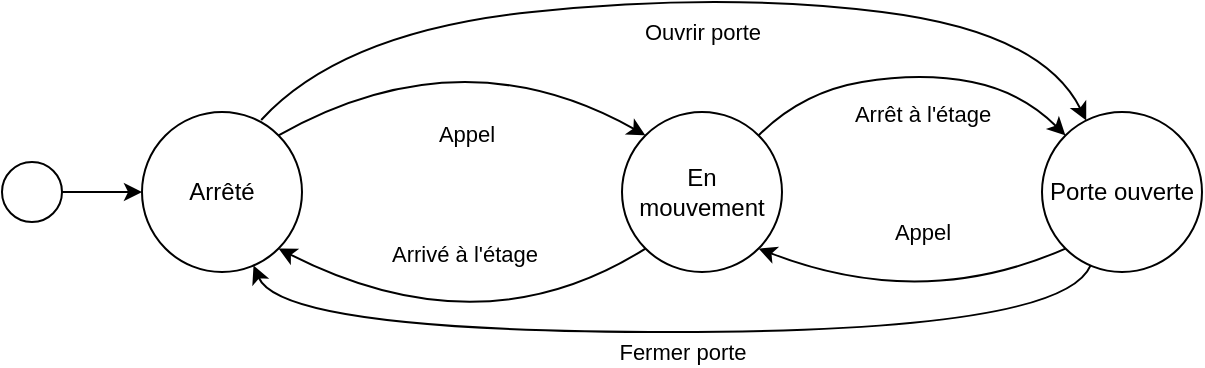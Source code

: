 <mxfile version="22.1.16" type="device">
  <diagram name="Page-1" id="k39_bJuDBsiSqdoIQtrJ">
    <mxGraphModel dx="1995" dy="997" grid="1" gridSize="10" guides="1" tooltips="1" connect="1" arrows="1" fold="1" page="1" pageScale="1" pageWidth="800" pageHeight="200" math="0" shadow="0">
      <root>
        <mxCell id="0" />
        <mxCell id="1" parent="0" />
        <mxCell id="ZGK1iV1B53pSno56QGzk-7" style="edgeStyle=orthogonalEdgeStyle;rounded=0;orthogonalLoop=1;jettySize=auto;html=1;exitX=1;exitY=0.5;exitDx=0;exitDy=0;exitPerimeter=0;" edge="1" parent="1" source="ZGK1iV1B53pSno56QGzk-2" target="ZGK1iV1B53pSno56QGzk-4">
          <mxGeometry relative="1" as="geometry" />
        </mxCell>
        <mxCell id="ZGK1iV1B53pSno56QGzk-2" value="" style="points=[[0.145,0.145,0],[0.5,0,0],[0.855,0.145,0],[1,0.5,0],[0.855,0.855,0],[0.5,1,0],[0.145,0.855,0],[0,0.5,0]];shape=mxgraph.bpmn.event;html=1;verticalLabelPosition=bottom;labelBackgroundColor=#ffffff;verticalAlign=top;align=center;perimeter=ellipsePerimeter;outlineConnect=0;aspect=fixed;outline=standard;symbol=general;" vertex="1" parent="1">
          <mxGeometry x="-700" y="-105" width="30" height="30" as="geometry" />
        </mxCell>
        <mxCell id="ZGK1iV1B53pSno56QGzk-8" style="rounded=0;orthogonalLoop=1;jettySize=auto;html=1;curved=1;exitX=0.745;exitY=0.05;exitDx=0;exitDy=0;exitPerimeter=0;" edge="1" parent="1" source="ZGK1iV1B53pSno56QGzk-4" target="ZGK1iV1B53pSno56QGzk-6">
          <mxGeometry relative="1" as="geometry">
            <Array as="points">
              <mxPoint x="-530" y="-170" />
              <mxPoint x="-340" y="-190" />
              <mxPoint x="-180" y="-170" />
            </Array>
          </mxGeometry>
        </mxCell>
        <mxCell id="ZGK1iV1B53pSno56QGzk-9" value="Ouvrir porte" style="edgeLabel;html=1;align=center;verticalAlign=middle;resizable=0;points=[];" vertex="1" connectable="0" parent="ZGK1iV1B53pSno56QGzk-8">
          <mxGeometry x="-0.119" y="-2" relative="1" as="geometry">
            <mxPoint x="37" y="13" as="offset" />
          </mxGeometry>
        </mxCell>
        <mxCell id="ZGK1iV1B53pSno56QGzk-14" style="rounded=0;orthogonalLoop=1;jettySize=auto;html=1;entryX=0;entryY=0;entryDx=0;entryDy=0;exitX=1;exitY=0;exitDx=0;exitDy=0;curved=1;" edge="1" parent="1" source="ZGK1iV1B53pSno56QGzk-4" target="ZGK1iV1B53pSno56QGzk-5">
          <mxGeometry relative="1" as="geometry">
            <Array as="points">
              <mxPoint x="-470" y="-170" />
            </Array>
          </mxGeometry>
        </mxCell>
        <mxCell id="ZGK1iV1B53pSno56QGzk-15" value="Appel" style="edgeLabel;html=1;align=center;verticalAlign=middle;resizable=0;points=[];" vertex="1" connectable="0" parent="ZGK1iV1B53pSno56QGzk-14">
          <mxGeometry x="0.1" relative="1" as="geometry">
            <mxPoint x="-8" y="45" as="offset" />
          </mxGeometry>
        </mxCell>
        <mxCell id="ZGK1iV1B53pSno56QGzk-4" value="Arrêté" style="ellipse;whiteSpace=wrap;html=1;aspect=fixed;" vertex="1" parent="1">
          <mxGeometry x="-630" y="-130" width="80" height="80" as="geometry" />
        </mxCell>
        <mxCell id="ZGK1iV1B53pSno56QGzk-16" style="rounded=0;orthogonalLoop=1;jettySize=auto;html=1;exitX=0;exitY=1;exitDx=0;exitDy=0;entryX=1;entryY=1;entryDx=0;entryDy=0;curved=1;" edge="1" parent="1" source="ZGK1iV1B53pSno56QGzk-5" target="ZGK1iV1B53pSno56QGzk-4">
          <mxGeometry relative="1" as="geometry">
            <Array as="points">
              <mxPoint x="-460" y="-10" />
            </Array>
          </mxGeometry>
        </mxCell>
        <mxCell id="ZGK1iV1B53pSno56QGzk-17" value="Arrivé à l&#39;étage" style="edgeLabel;html=1;align=center;verticalAlign=middle;resizable=0;points=[];" vertex="1" connectable="0" parent="ZGK1iV1B53pSno56QGzk-16">
          <mxGeometry x="0.207" y="-1" relative="1" as="geometry">
            <mxPoint x="17" y="-35" as="offset" />
          </mxGeometry>
        </mxCell>
        <mxCell id="ZGK1iV1B53pSno56QGzk-18" value="" style="rounded=0;orthogonalLoop=1;jettySize=auto;html=1;exitX=1;exitY=0;exitDx=0;exitDy=0;entryX=0;entryY=0;entryDx=0;entryDy=0;curved=1;" edge="1" parent="1" source="ZGK1iV1B53pSno56QGzk-5" target="ZGK1iV1B53pSno56QGzk-6">
          <mxGeometry x="0.041" y="11" relative="1" as="geometry">
            <mxPoint x="-260" y="-140" as="sourcePoint" />
            <mxPoint x="-200" y="-130" as="targetPoint" />
            <Array as="points">
              <mxPoint x="-300" y="-140" />
              <mxPoint x="-240" y="-150" />
              <mxPoint x="-190" y="-140" />
            </Array>
            <mxPoint as="offset" />
          </mxGeometry>
        </mxCell>
        <mxCell id="ZGK1iV1B53pSno56QGzk-19" value="Arrêt à l&#39;étage" style="edgeLabel;html=1;align=center;verticalAlign=middle;resizable=0;points=[];" vertex="1" connectable="0" parent="ZGK1iV1B53pSno56QGzk-18">
          <mxGeometry x="-0.248" y="-2" relative="1" as="geometry">
            <mxPoint x="26" y="14" as="offset" />
          </mxGeometry>
        </mxCell>
        <mxCell id="ZGK1iV1B53pSno56QGzk-5" value="En mouvement" style="ellipse;whiteSpace=wrap;html=1;aspect=fixed;" vertex="1" parent="1">
          <mxGeometry x="-390" y="-130" width="80" height="80" as="geometry" />
        </mxCell>
        <mxCell id="ZGK1iV1B53pSno56QGzk-10" style="rounded=0;orthogonalLoop=1;jettySize=auto;html=1;curved=1;" edge="1" parent="1" source="ZGK1iV1B53pSno56QGzk-6" target="ZGK1iV1B53pSno56QGzk-4">
          <mxGeometry relative="1" as="geometry">
            <Array as="points">
              <mxPoint x="-170" y="-20" />
              <mxPoint x="-560" y="-20" />
            </Array>
          </mxGeometry>
        </mxCell>
        <mxCell id="ZGK1iV1B53pSno56QGzk-11" value="Fermer porte" style="edgeLabel;html=1;align=center;verticalAlign=middle;resizable=0;points=[];" vertex="1" connectable="0" parent="ZGK1iV1B53pSno56QGzk-10">
          <mxGeometry x="0.153" y="2" relative="1" as="geometry">
            <mxPoint x="40" y="8" as="offset" />
          </mxGeometry>
        </mxCell>
        <mxCell id="ZGK1iV1B53pSno56QGzk-20" style="rounded=0;orthogonalLoop=1;jettySize=auto;html=1;exitX=0;exitY=1;exitDx=0;exitDy=0;entryX=1;entryY=1;entryDx=0;entryDy=0;curved=1;" edge="1" parent="1" source="ZGK1iV1B53pSno56QGzk-6" target="ZGK1iV1B53pSno56QGzk-5">
          <mxGeometry relative="1" as="geometry">
            <Array as="points">
              <mxPoint x="-240" y="-30" />
            </Array>
          </mxGeometry>
        </mxCell>
        <mxCell id="ZGK1iV1B53pSno56QGzk-21" value="Appel" style="edgeLabel;html=1;align=center;verticalAlign=middle;resizable=0;points=[];" vertex="1" connectable="0" parent="ZGK1iV1B53pSno56QGzk-20">
          <mxGeometry x="0.274" y="-1" relative="1" as="geometry">
            <mxPoint x="25" y="-29" as="offset" />
          </mxGeometry>
        </mxCell>
        <mxCell id="ZGK1iV1B53pSno56QGzk-6" value="Porte ouverte" style="ellipse;whiteSpace=wrap;html=1;aspect=fixed;" vertex="1" parent="1">
          <mxGeometry x="-180" y="-130" width="80" height="80" as="geometry" />
        </mxCell>
      </root>
    </mxGraphModel>
  </diagram>
</mxfile>
